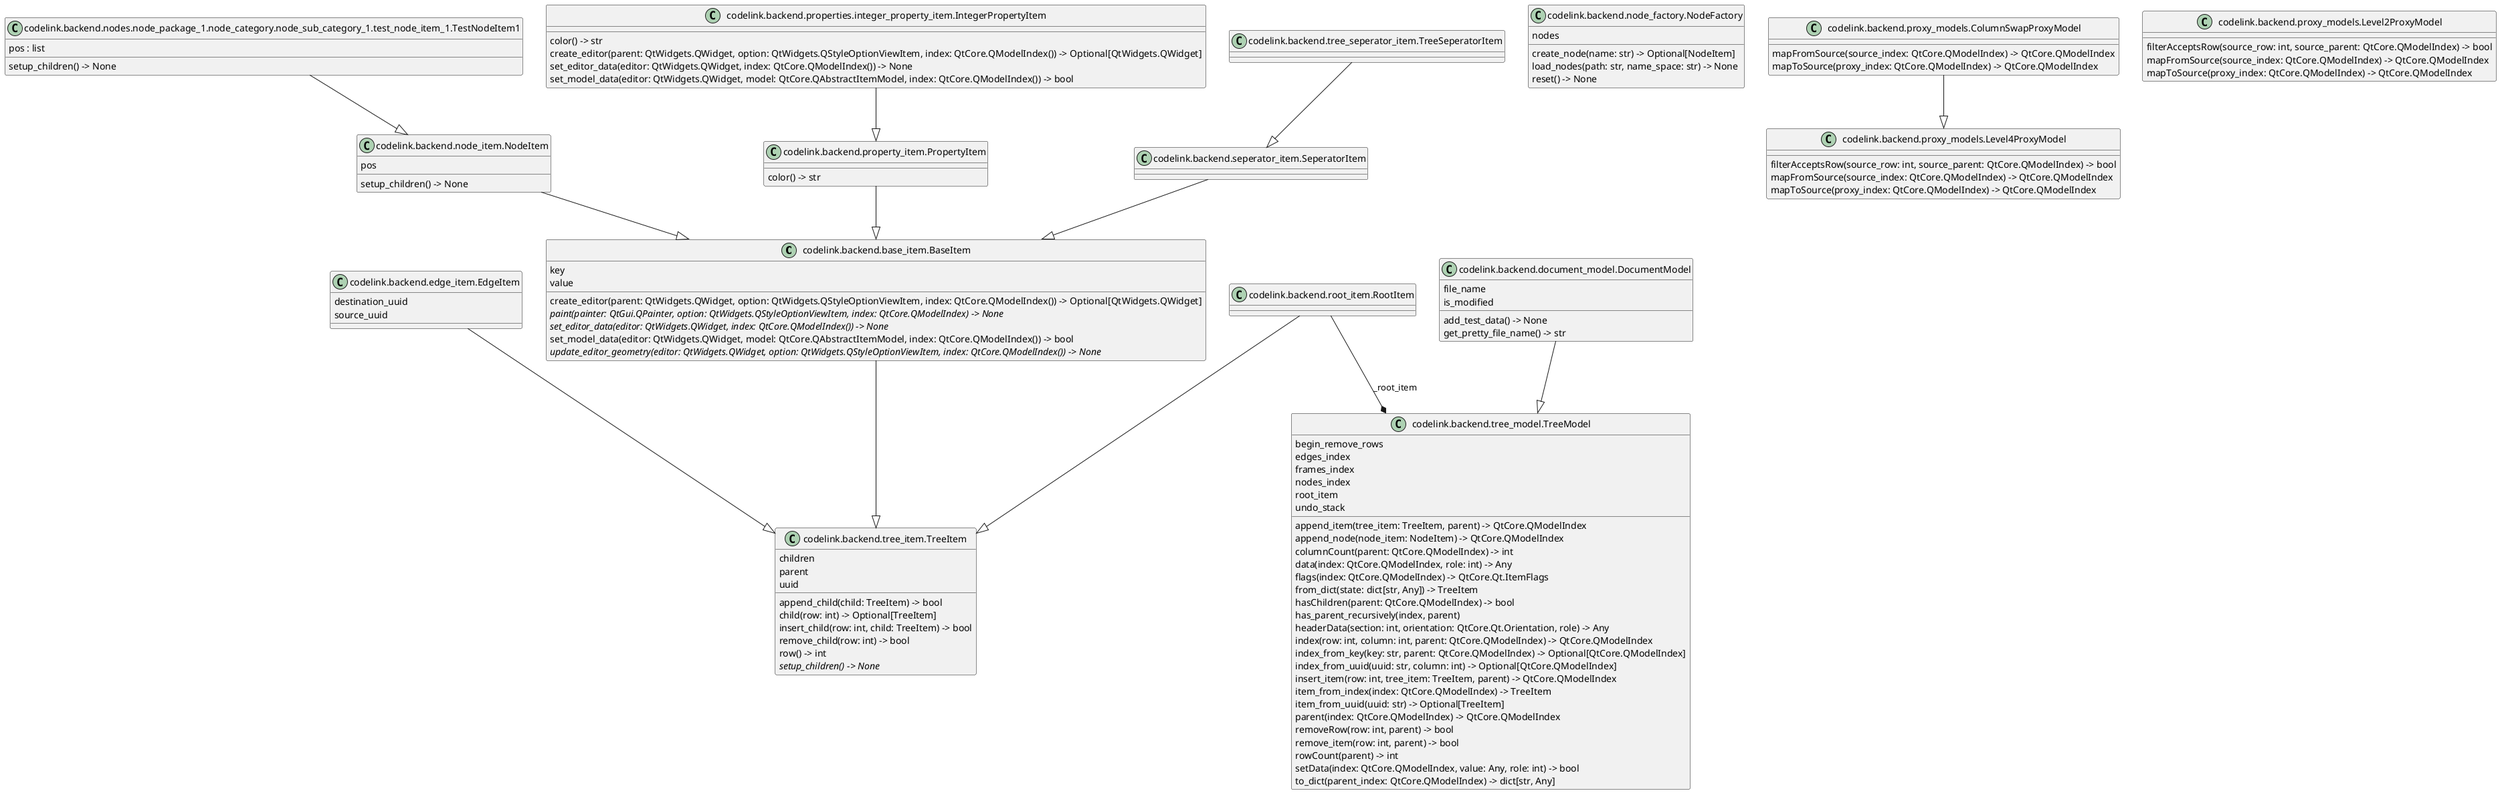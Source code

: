 @startuml classes
set namespaceSeparator none
class "codelink.backend.base_item.BaseItem" as codelink.backend.base_item.BaseItem {
  key
  value
  create_editor(parent: QtWidgets.QWidget, option: QtWidgets.QStyleOptionViewItem, index: QtCore.QModelIndex()) -> Optional[QtWidgets.QWidget]
  {abstract}paint(painter: QtGui.QPainter, option: QtWidgets.QStyleOptionViewItem, index: QtCore.QModelIndex) -> None
  {abstract}set_editor_data(editor: QtWidgets.QWidget, index: QtCore.QModelIndex()) -> None
  set_model_data(editor: QtWidgets.QWidget, model: QtCore.QAbstractItemModel, index: QtCore.QModelIndex()) -> bool
  {abstract}update_editor_geometry(editor: QtWidgets.QWidget, option: QtWidgets.QStyleOptionViewItem, index: QtCore.QModelIndex()) -> None
}
class "codelink.backend.document_model.DocumentModel" as codelink.backend.document_model.DocumentModel {
  file_name
  is_modified
  add_test_data() -> None
  get_pretty_file_name() -> str
}
class "codelink.backend.edge_item.EdgeItem" as codelink.backend.edge_item.EdgeItem {
  destination_uuid
  source_uuid
}
class "codelink.backend.node_factory.NodeFactory" as codelink.backend.node_factory.NodeFactory {
  nodes
  create_node(name: str) -> Optional[NodeItem]
  load_nodes(path: str, name_space: str) -> None
  reset() -> None
}
class "codelink.backend.node_item.NodeItem" as codelink.backend.node_item.NodeItem {
  pos
  setup_children() -> None
}
class "codelink.backend.nodes.node_package_1.node_category.node_sub_category_1.test_node_item_1.TestNodeItem1" as codelink.backend.nodes.node_package_1.node_category.node_sub_category_1.test_node_item_1.TestNodeItem1 {
  pos : list
  setup_children() -> None
}
class "codelink.backend.properties.integer_property_item.IntegerPropertyItem" as codelink.backend.properties.integer_property_item.IntegerPropertyItem {
  color() -> str
  create_editor(parent: QtWidgets.QWidget, option: QtWidgets.QStyleOptionViewItem, index: QtCore.QModelIndex()) -> Optional[QtWidgets.QWidget]
  set_editor_data(editor: QtWidgets.QWidget, index: QtCore.QModelIndex()) -> None
  set_model_data(editor: QtWidgets.QWidget, model: QtCore.QAbstractItemModel, index: QtCore.QModelIndex()) -> bool
}
class "codelink.backend.property_item.PropertyItem" as codelink.backend.property_item.PropertyItem {
  color() -> str
}
class "codelink.backend.proxy_models.ColumnSwapProxyModel" as codelink.backend.proxy_models.ColumnSwapProxyModel {
  mapFromSource(source_index: QtCore.QModelIndex) -> QtCore.QModelIndex
  mapToSource(proxy_index: QtCore.QModelIndex) -> QtCore.QModelIndex
}
class "codelink.backend.proxy_models.Level2ProxyModel" as codelink.backend.proxy_models.Level2ProxyModel {
  filterAcceptsRow(source_row: int, source_parent: QtCore.QModelIndex) -> bool
  mapFromSource(source_index: QtCore.QModelIndex) -> QtCore.QModelIndex
  mapToSource(proxy_index: QtCore.QModelIndex) -> QtCore.QModelIndex
}
class "codelink.backend.proxy_models.Level4ProxyModel" as codelink.backend.proxy_models.Level4ProxyModel {
  filterAcceptsRow(source_row: int, source_parent: QtCore.QModelIndex) -> bool
  mapFromSource(source_index: QtCore.QModelIndex) -> QtCore.QModelIndex
  mapToSource(proxy_index: QtCore.QModelIndex) -> QtCore.QModelIndex
}
class "codelink.backend.root_item.RootItem" as codelink.backend.root_item.RootItem {
}
class "codelink.backend.seperator_item.SeperatorItem" as codelink.backend.seperator_item.SeperatorItem {
}
class "codelink.backend.tree_item.TreeItem" as codelink.backend.tree_item.TreeItem {
  children
  parent
  uuid
  append_child(child: TreeItem) -> bool
  child(row: int) -> Optional[TreeItem]
  insert_child(row: int, child: TreeItem) -> bool
  remove_child(row: int) -> bool
  row() -> int
  {abstract}setup_children() -> None
}
class "codelink.backend.tree_model.TreeModel" as codelink.backend.tree_model.TreeModel {
  begin_remove_rows
  edges_index
  frames_index
  nodes_index
  root_item
  undo_stack
  append_item(tree_item: TreeItem, parent) -> QtCore.QModelIndex
  append_node(node_item: NodeItem) -> QtCore.QModelIndex
  columnCount(parent: QtCore.QModelIndex) -> int
  data(index: QtCore.QModelIndex, role: int) -> Any
  flags(index: QtCore.QModelIndex) -> QtCore.Qt.ItemFlags
  from_dict(state: dict[str, Any]) -> TreeItem
  hasChildren(parent: QtCore.QModelIndex) -> bool
  has_parent_recursively(index, parent)
  headerData(section: int, orientation: QtCore.Qt.Orientation, role) -> Any
  index(row: int, column: int, parent: QtCore.QModelIndex) -> QtCore.QModelIndex
  index_from_key(key: str, parent: QtCore.QModelIndex) -> Optional[QtCore.QModelIndex]
  index_from_uuid(uuid: str, column: int) -> Optional[QtCore.QModelIndex]
  insert_item(row: int, tree_item: TreeItem, parent) -> QtCore.QModelIndex
  item_from_index(index: QtCore.QModelIndex) -> TreeItem
  item_from_uuid(uuid: str) -> Optional[TreeItem]
  parent(index: QtCore.QModelIndex) -> QtCore.QModelIndex
  removeRow(row: int, parent) -> bool
  remove_item(row: int, parent) -> bool
  rowCount(parent) -> int
  setData(index: QtCore.QModelIndex, value: Any, role: int) -> bool
  to_dict(parent_index: QtCore.QModelIndex) -> dict[str, Any]
}
class "codelink.backend.tree_seperator_item.TreeSeperatorItem" as codelink.backend.tree_seperator_item.TreeSeperatorItem {
}
codelink.backend.base_item.BaseItem --|> codelink.backend.tree_item.TreeItem
codelink.backend.document_model.DocumentModel --|> codelink.backend.tree_model.TreeModel
codelink.backend.edge_item.EdgeItem --|> codelink.backend.tree_item.TreeItem
codelink.backend.node_item.NodeItem --|> codelink.backend.base_item.BaseItem
codelink.backend.nodes.node_package_1.node_category.node_sub_category_1.test_node_item_1.TestNodeItem1 --|> codelink.backend.node_item.NodeItem
codelink.backend.properties.integer_property_item.IntegerPropertyItem --|> codelink.backend.property_item.PropertyItem
codelink.backend.property_item.PropertyItem --|> codelink.backend.base_item.BaseItem
codelink.backend.proxy_models.ColumnSwapProxyModel --|> codelink.backend.proxy_models.Level4ProxyModel
codelink.backend.root_item.RootItem --|> codelink.backend.tree_item.TreeItem
codelink.backend.seperator_item.SeperatorItem --|> codelink.backend.base_item.BaseItem
codelink.backend.tree_seperator_item.TreeSeperatorItem --|> codelink.backend.seperator_item.SeperatorItem
codelink.backend.root_item.RootItem --* codelink.backend.tree_model.TreeModel : _root_item
@enduml
